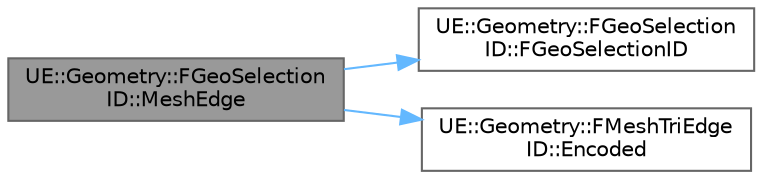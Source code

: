 digraph "UE::Geometry::FGeoSelectionID::MeshEdge"
{
 // INTERACTIVE_SVG=YES
 // LATEX_PDF_SIZE
  bgcolor="transparent";
  edge [fontname=Helvetica,fontsize=10,labelfontname=Helvetica,labelfontsize=10];
  node [fontname=Helvetica,fontsize=10,shape=box,height=0.2,width=0.4];
  rankdir="LR";
  Node1 [id="Node000001",label="UE::Geometry::FGeoSelection\lID::MeshEdge",height=0.2,width=0.4,color="gray40", fillcolor="grey60", style="filled", fontcolor="black",tooltip=" "];
  Node1 -> Node2 [id="edge1_Node000001_Node000002",color="steelblue1",style="solid",tooltip=" "];
  Node2 [id="Node000002",label="UE::Geometry::FGeoSelection\lID::FGeoSelectionID",height=0.2,width=0.4,color="grey40", fillcolor="white", style="filled",URL="$d4/d79/structUE_1_1Geometry_1_1FGeoSelectionID.html#a3540e061ed4a2a4f2e520285e406eecf",tooltip=" "];
  Node1 -> Node3 [id="edge2_Node000001_Node000003",color="steelblue1",style="solid",tooltip=" "];
  Node3 [id="Node000003",label="UE::Geometry::FMeshTriEdge\lID::Encoded",height=0.2,width=0.4,color="grey40", fillcolor="white", style="filled",URL="$d5/d11/structUE_1_1Geometry_1_1FMeshTriEdgeID.html#a30f20c67d05eac98557fae633cebf4a0",tooltip=" "];
}
